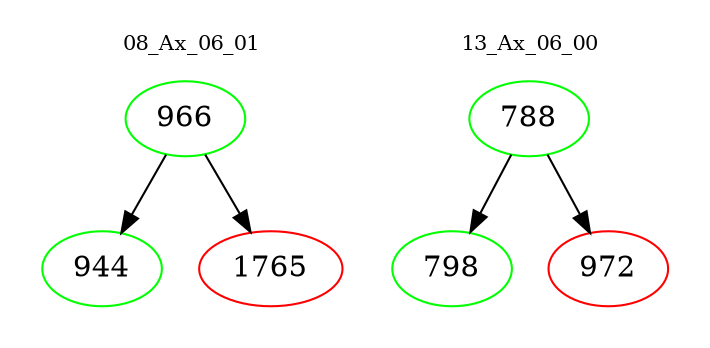 digraph{
subgraph cluster_0 {
color = white
label = "08_Ax_06_01";
fontsize=10;
T0_966 [label="966", color="green"]
T0_966 -> T0_944 [color="black"]
T0_944 [label="944", color="green"]
T0_966 -> T0_1765 [color="black"]
T0_1765 [label="1765", color="red"]
}
subgraph cluster_1 {
color = white
label = "13_Ax_06_00";
fontsize=10;
T1_788 [label="788", color="green"]
T1_788 -> T1_798 [color="black"]
T1_798 [label="798", color="green"]
T1_788 -> T1_972 [color="black"]
T1_972 [label="972", color="red"]
}
}

